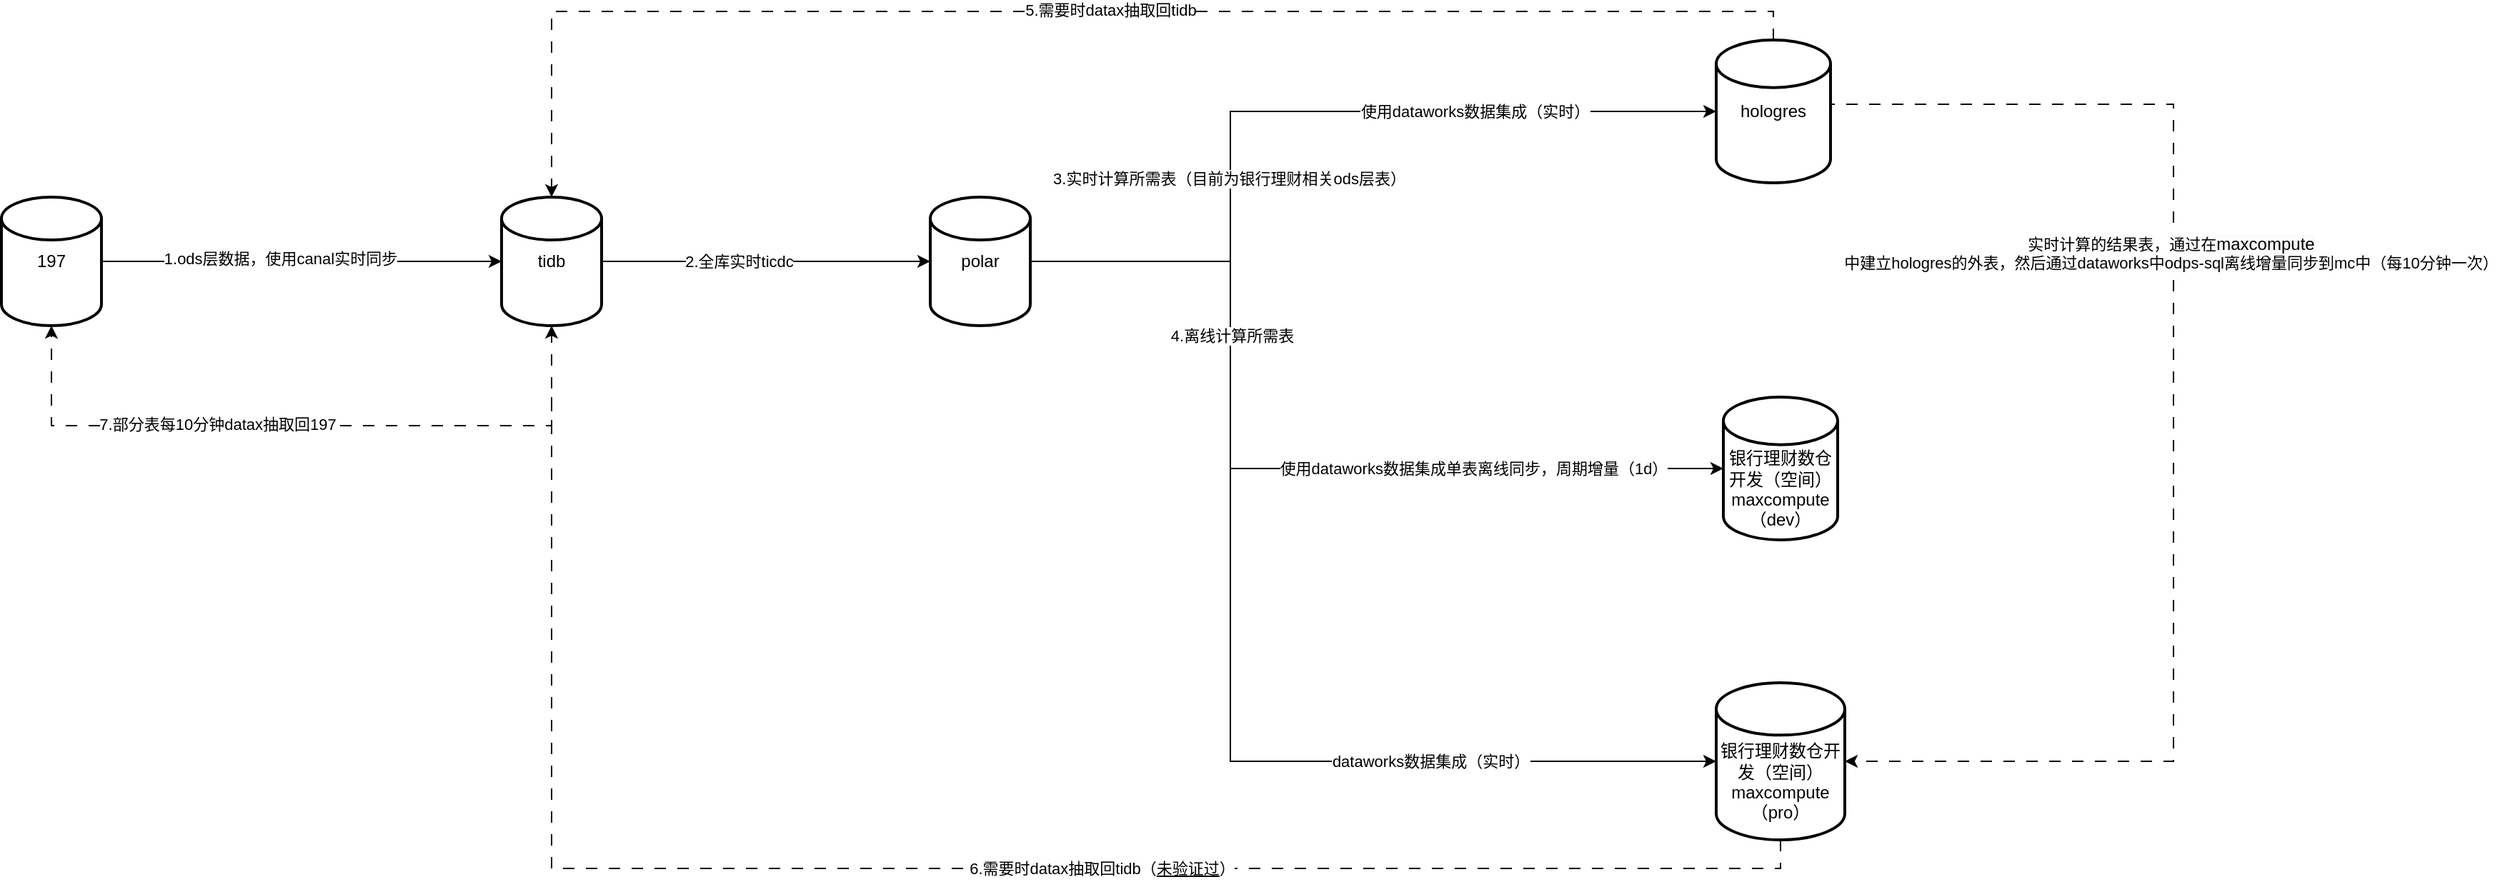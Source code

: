 <mxfile version="24.5.3" type="github">
  <diagram name="第 1 页" id="iHFvfWN3LYJCkzTxdhkx">
    <mxGraphModel dx="2043" dy="674" grid="1" gridSize="10" guides="1" tooltips="1" connect="1" arrows="1" fold="1" page="1" pageScale="1" pageWidth="827" pageHeight="1169" math="0" shadow="0">
      <root>
        <mxCell id="0" />
        <mxCell id="1" parent="0" />
        <mxCell id="gjVjQ8ZyxPNbiFoZRCMu-3" style="edgeStyle=orthogonalEdgeStyle;rounded=0;orthogonalLoop=1;jettySize=auto;html=1;" parent="1" source="gjVjQ8ZyxPNbiFoZRCMu-2" edge="1">
          <mxGeometry relative="1" as="geometry">
            <mxPoint x="300" y="265" as="targetPoint" />
          </mxGeometry>
        </mxCell>
        <mxCell id="dV_eRgZNrKqowhXcDV5U-3" value="2.全库实时ticdc" style="edgeLabel;html=1;align=center;verticalAlign=middle;resizable=0;points=[];" vertex="1" connectable="0" parent="gjVjQ8ZyxPNbiFoZRCMu-3">
          <mxGeometry x="-0.168" relative="1" as="geometry">
            <mxPoint as="offset" />
          </mxGeometry>
        </mxCell>
        <mxCell id="gjVjQ8ZyxPNbiFoZRCMu-2" value="tidb" style="strokeWidth=2;html=1;shape=mxgraph.flowchart.database;whiteSpace=wrap;" parent="1" vertex="1">
          <mxGeometry y="220" width="70" height="90" as="geometry" />
        </mxCell>
        <mxCell id="gjVjQ8ZyxPNbiFoZRCMu-5" value="polar" style="strokeWidth=2;html=1;shape=mxgraph.flowchart.database;whiteSpace=wrap;" parent="1" vertex="1">
          <mxGeometry x="300" y="220" width="70" height="90" as="geometry" />
        </mxCell>
        <mxCell id="gjVjQ8ZyxPNbiFoZRCMu-7" value="hologres" style="strokeWidth=2;html=1;shape=mxgraph.flowchart.database;whiteSpace=wrap;" parent="1" vertex="1">
          <mxGeometry x="850" y="110" width="80" height="100" as="geometry" />
        </mxCell>
        <mxCell id="gjVjQ8ZyxPNbiFoZRCMu-8" value="&lt;div&gt;&lt;br&gt;&lt;/div&gt;&lt;div&gt;&lt;br&gt;&lt;/div&gt;&lt;div&gt;银行理财数仓开发（空间）&lt;/div&gt;maxcompute（dev）" style="strokeWidth=2;html=1;shape=mxgraph.flowchart.database;whiteSpace=wrap;" parent="1" vertex="1">
          <mxGeometry x="855" y="360" width="80" height="100" as="geometry" />
        </mxCell>
        <mxCell id="gjVjQ8ZyxPNbiFoZRCMu-9" style="edgeStyle=orthogonalEdgeStyle;rounded=0;orthogonalLoop=1;jettySize=auto;html=1;entryX=0;entryY=0.5;entryDx=0;entryDy=0;entryPerimeter=0;" parent="1" source="gjVjQ8ZyxPNbiFoZRCMu-5" target="gjVjQ8ZyxPNbiFoZRCMu-8" edge="1">
          <mxGeometry relative="1" as="geometry">
            <Array as="points">
              <mxPoint x="510" y="265" />
              <mxPoint x="510" y="410" />
            </Array>
          </mxGeometry>
        </mxCell>
        <mxCell id="gjVjQ8ZyxPNbiFoZRCMu-25" value="使用dataworks数据集成单表离线同步，周期增量（1d）" style="edgeLabel;html=1;align=center;verticalAlign=middle;resizable=0;points=[];" parent="gjVjQ8ZyxPNbiFoZRCMu-9" vertex="1" connectable="0">
          <mxGeometry x="0.365" y="-1" relative="1" as="geometry">
            <mxPoint x="25" y="-1" as="offset" />
          </mxGeometry>
        </mxCell>
        <mxCell id="gjVjQ8ZyxPNbiFoZRCMu-13" value="&lt;div&gt;&lt;br&gt;&lt;/div&gt;&lt;div&gt;&lt;br&gt;&lt;/div&gt;&lt;div&gt;银行理财数仓开发（空间）&lt;br&gt;&lt;/div&gt;maxcompute（pro）" style="strokeWidth=2;html=1;shape=mxgraph.flowchart.database;whiteSpace=wrap;" parent="1" vertex="1">
          <mxGeometry x="850" y="560" width="90" height="110" as="geometry" />
        </mxCell>
        <mxCell id="gjVjQ8ZyxPNbiFoZRCMu-14" style="edgeStyle=orthogonalEdgeStyle;rounded=0;orthogonalLoop=1;jettySize=auto;html=1;entryX=0;entryY=0.5;entryDx=0;entryDy=0;entryPerimeter=0;" parent="1" source="gjVjQ8ZyxPNbiFoZRCMu-5" target="gjVjQ8ZyxPNbiFoZRCMu-13" edge="1">
          <mxGeometry relative="1" as="geometry">
            <Array as="points">
              <mxPoint x="510" y="265" />
              <mxPoint x="510" y="615" />
            </Array>
          </mxGeometry>
        </mxCell>
        <mxCell id="gjVjQ8ZyxPNbiFoZRCMu-16" value="dataworks数据集成（实时）" style="edgeLabel;html=1;align=center;verticalAlign=middle;resizable=0;points=[];" parent="gjVjQ8ZyxPNbiFoZRCMu-14" vertex="1" connectable="0">
          <mxGeometry x="0.781" y="1" relative="1" as="geometry">
            <mxPoint x="-109" y="1" as="offset" />
          </mxGeometry>
        </mxCell>
        <mxCell id="gjVjQ8ZyxPNbiFoZRCMu-17" value="4.离线计算所需表" style="edgeLabel;html=1;align=center;verticalAlign=middle;resizable=0;points=[];" parent="gjVjQ8ZyxPNbiFoZRCMu-14" vertex="1" connectable="0">
          <mxGeometry x="-0.537" y="1" relative="1" as="geometry">
            <mxPoint as="offset" />
          </mxGeometry>
        </mxCell>
        <mxCell id="gjVjQ8ZyxPNbiFoZRCMu-19" style="edgeStyle=orthogonalEdgeStyle;rounded=0;orthogonalLoop=1;jettySize=auto;html=1;entryX=1;entryY=0.5;entryDx=0;entryDy=0;entryPerimeter=0;exitX=1;exitY=0.5;exitDx=0;exitDy=0;exitPerimeter=0;dashed=1;dashPattern=8 8;" parent="1" source="gjVjQ8ZyxPNbiFoZRCMu-7" target="gjVjQ8ZyxPNbiFoZRCMu-13" edge="1">
          <mxGeometry relative="1" as="geometry">
            <Array as="points">
              <mxPoint x="1170" y="155" />
              <mxPoint x="1170" y="615" />
            </Array>
          </mxGeometry>
        </mxCell>
        <mxCell id="gjVjQ8ZyxPNbiFoZRCMu-20" value="实时计算的结果表，通过在&lt;span style=&quot;font-size: 12px; text-wrap: wrap; background-color: rgb(251, 251, 251);&quot;&gt;maxcompute&lt;/span&gt;中建立hologres的外表，然后通过dataworks中odps-sql离线增量同步到mc中（每10分钟一次）" style="edgeLabel;html=1;align=center;verticalAlign=middle;resizable=0;points=[];" parent="gjVjQ8ZyxPNbiFoZRCMu-19" vertex="1" connectable="0">
          <mxGeometry x="-0.079" y="-2" relative="1" as="geometry">
            <mxPoint y="-82" as="offset" />
          </mxGeometry>
        </mxCell>
        <mxCell id="gjVjQ8ZyxPNbiFoZRCMu-22" value="197" style="strokeWidth=2;html=1;shape=mxgraph.flowchart.database;whiteSpace=wrap;" parent="1" vertex="1">
          <mxGeometry x="-350" y="220" width="70" height="90" as="geometry" />
        </mxCell>
        <mxCell id="gjVjQ8ZyxPNbiFoZRCMu-26" style="edgeStyle=orthogonalEdgeStyle;rounded=0;orthogonalLoop=1;jettySize=auto;html=1;entryX=0;entryY=0.5;entryDx=0;entryDy=0;entryPerimeter=0;" parent="1" source="gjVjQ8ZyxPNbiFoZRCMu-22" target="gjVjQ8ZyxPNbiFoZRCMu-2" edge="1">
          <mxGeometry relative="1" as="geometry" />
        </mxCell>
        <mxCell id="gjVjQ8ZyxPNbiFoZRCMu-27" value="1.ods层数据，使用canal实时同步" style="edgeLabel;html=1;align=center;verticalAlign=middle;resizable=0;points=[];" parent="gjVjQ8ZyxPNbiFoZRCMu-26" vertex="1" connectable="0">
          <mxGeometry x="-0.109" y="2" relative="1" as="geometry">
            <mxPoint as="offset" />
          </mxGeometry>
        </mxCell>
        <mxCell id="gjVjQ8ZyxPNbiFoZRCMu-28" style="edgeStyle=orthogonalEdgeStyle;rounded=0;orthogonalLoop=1;jettySize=auto;html=1;entryX=0.5;entryY=0;entryDx=0;entryDy=0;entryPerimeter=0;dashed=1;dashPattern=8 8;" parent="1" source="gjVjQ8ZyxPNbiFoZRCMu-7" target="gjVjQ8ZyxPNbiFoZRCMu-2" edge="1">
          <mxGeometry relative="1" as="geometry">
            <Array as="points">
              <mxPoint x="890" y="90" />
              <mxPoint x="35" y="90" />
            </Array>
          </mxGeometry>
        </mxCell>
        <mxCell id="gjVjQ8ZyxPNbiFoZRCMu-29" value="5.需要时datax抽取回tidb" style="edgeLabel;html=1;align=center;verticalAlign=middle;resizable=0;points=[];" parent="gjVjQ8ZyxPNbiFoZRCMu-28" vertex="1" connectable="0">
          <mxGeometry x="-0.036" relative="1" as="geometry">
            <mxPoint y="-1" as="offset" />
          </mxGeometry>
        </mxCell>
        <mxCell id="gjVjQ8ZyxPNbiFoZRCMu-30" style="edgeStyle=orthogonalEdgeStyle;rounded=0;orthogonalLoop=1;jettySize=auto;html=1;entryX=0.5;entryY=1;entryDx=0;entryDy=0;entryPerimeter=0;dashed=1;dashPattern=8 8;" parent="1" source="gjVjQ8ZyxPNbiFoZRCMu-13" target="gjVjQ8ZyxPNbiFoZRCMu-2" edge="1">
          <mxGeometry relative="1" as="geometry">
            <Array as="points">
              <mxPoint x="895" y="690" />
              <mxPoint x="35" y="690" />
            </Array>
          </mxGeometry>
        </mxCell>
        <mxCell id="gjVjQ8ZyxPNbiFoZRCMu-31" value="6.需要时datax抽取回tidb（&lt;u&gt;未验证过&lt;/u&gt;）" style="edgeLabel;html=1;align=center;verticalAlign=middle;resizable=0;points=[];" parent="gjVjQ8ZyxPNbiFoZRCMu-30" vertex="1" connectable="0">
          <mxGeometry x="-0.129" relative="1" as="geometry">
            <mxPoint x="53" as="offset" />
          </mxGeometry>
        </mxCell>
        <mxCell id="gjVjQ8ZyxPNbiFoZRCMu-32" style="edgeStyle=orthogonalEdgeStyle;rounded=0;orthogonalLoop=1;jettySize=auto;html=1;entryX=0;entryY=0.5;entryDx=0;entryDy=0;entryPerimeter=0;" parent="1" source="gjVjQ8ZyxPNbiFoZRCMu-5" target="gjVjQ8ZyxPNbiFoZRCMu-7" edge="1">
          <mxGeometry relative="1" as="geometry">
            <Array as="points">
              <mxPoint x="510" y="265" />
              <mxPoint x="510" y="160" />
            </Array>
          </mxGeometry>
        </mxCell>
        <mxCell id="gjVjQ8ZyxPNbiFoZRCMu-33" value="3.实时计算所需表（目前为银行理财相关ods层表）" style="edgeLabel;html=1;align=center;verticalAlign=middle;resizable=0;points=[];" parent="gjVjQ8ZyxPNbiFoZRCMu-32" vertex="1" connectable="0">
          <mxGeometry x="-0.323" y="1" relative="1" as="geometry">
            <mxPoint as="offset" />
          </mxGeometry>
        </mxCell>
        <mxCell id="gjVjQ8ZyxPNbiFoZRCMu-34" value="使用dataworks数据集成（实时）" style="edgeLabel;html=1;align=center;verticalAlign=middle;resizable=0;points=[];" parent="gjVjQ8ZyxPNbiFoZRCMu-32" vertex="1" connectable="0">
          <mxGeometry x="0.423" relative="1" as="geometry">
            <mxPoint as="offset" />
          </mxGeometry>
        </mxCell>
        <mxCell id="dV_eRgZNrKqowhXcDV5U-1" style="edgeStyle=orthogonalEdgeStyle;rounded=0;orthogonalLoop=1;jettySize=auto;html=1;entryX=0.5;entryY=1;entryDx=0;entryDy=0;entryPerimeter=0;dashed=1;dashPattern=8 8;" edge="1" parent="1" target="gjVjQ8ZyxPNbiFoZRCMu-22">
          <mxGeometry relative="1" as="geometry">
            <mxPoint x="35" y="360" as="sourcePoint" />
            <mxPoint x="-315" y="360" as="targetPoint" />
            <Array as="points">
              <mxPoint x="35" y="380" />
              <mxPoint x="-315" y="380" />
            </Array>
          </mxGeometry>
        </mxCell>
        <mxCell id="dV_eRgZNrKqowhXcDV5U-2" value="7.部分表每10分钟datax抽取回197" style="edgeLabel;html=1;align=center;verticalAlign=middle;resizable=0;points=[];" vertex="1" connectable="0" parent="dV_eRgZNrKqowhXcDV5U-1">
          <mxGeometry x="0.156" y="-1" relative="1" as="geometry">
            <mxPoint as="offset" />
          </mxGeometry>
        </mxCell>
      </root>
    </mxGraphModel>
  </diagram>
</mxfile>
